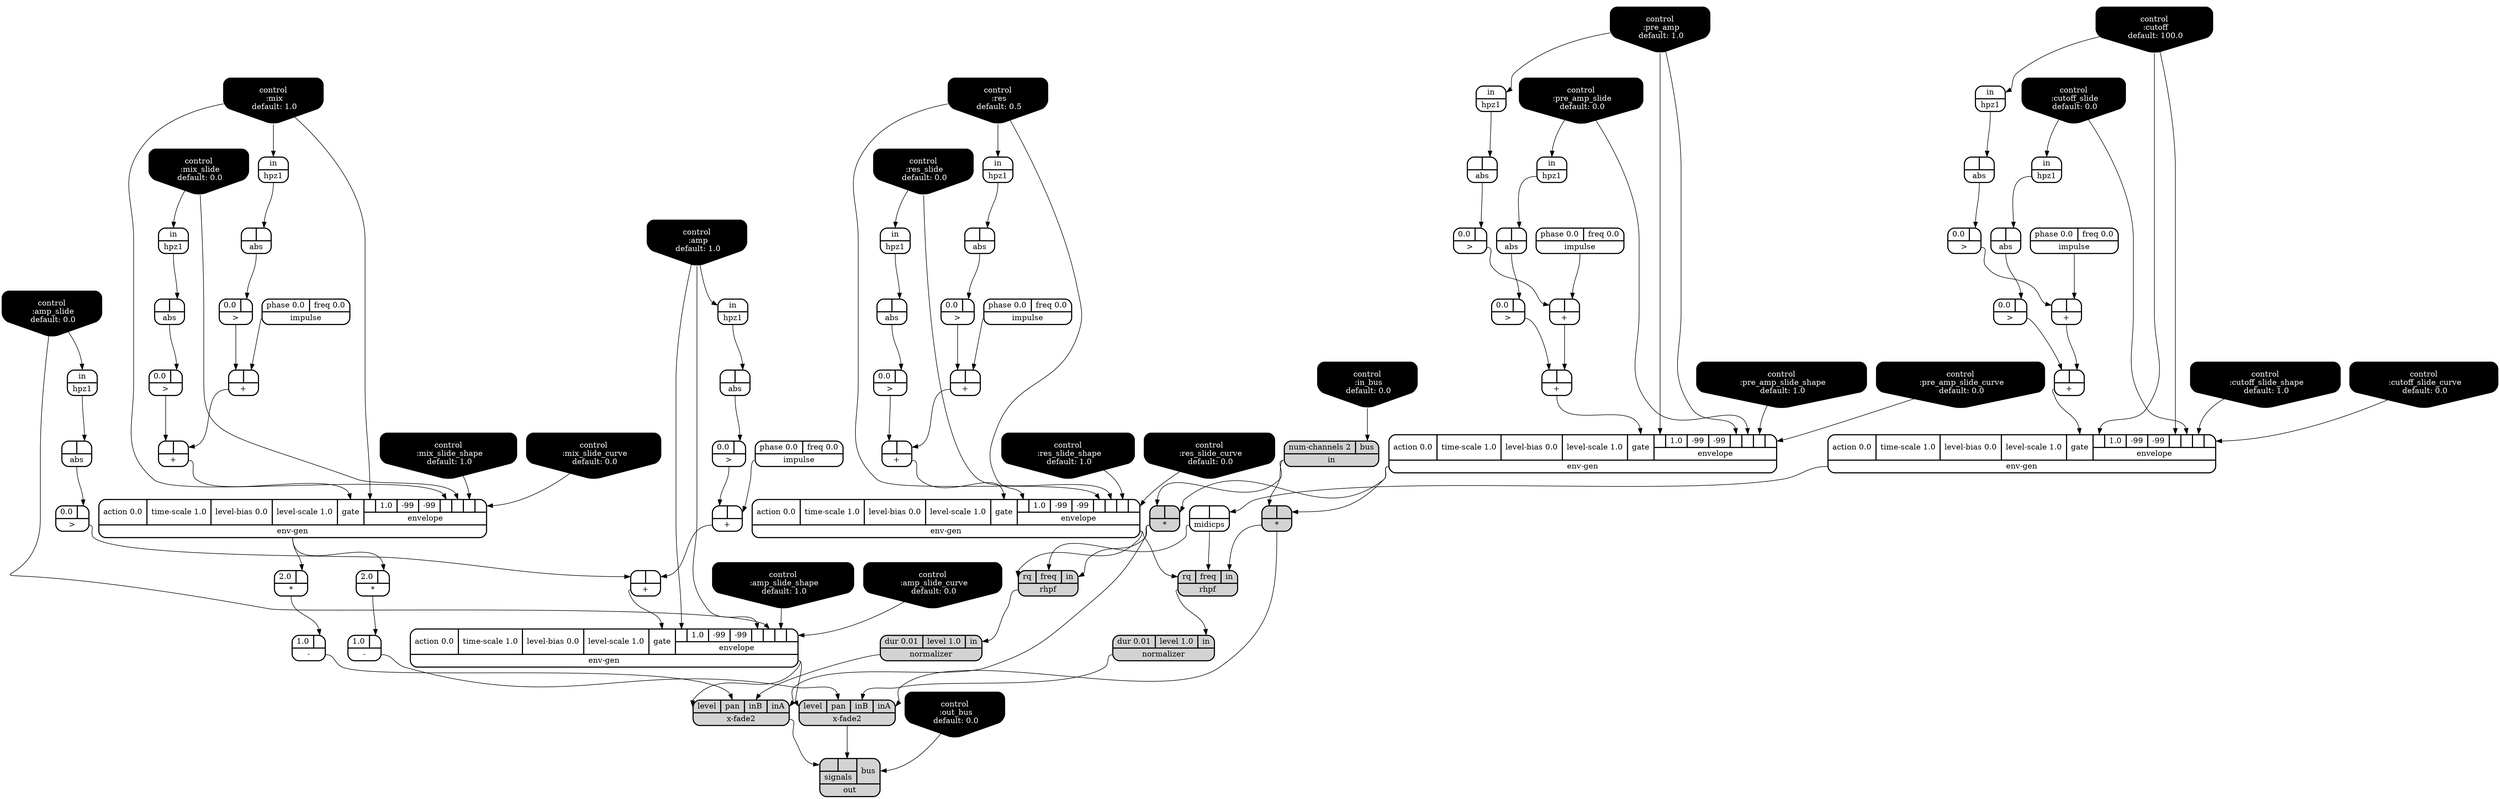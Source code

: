 digraph synthdef {
70 [label = "{{ <b> |<a> } |<__UG_NAME__>* }" style="filled, bold, rounded"  shape=record rankdir=LR];
76 [label = "{{ <b> |<a> } |<__UG_NAME__>* }" style="filled, bold, rounded"  shape=record rankdir=LR];
79 [label = "{{ <b> 2.0|<a> } |<__UG_NAME__>* }" style="bold, rounded" shape=record rankdir=LR];
83 [label = "{{ <b> 2.0|<a> } |<__UG_NAME__>* }" style="bold, rounded" shape=record rankdir=LR];
26 [label = "{{ <b> |<a> } |<__UG_NAME__>+ }" style="bold, rounded" shape=record rankdir=LR];
30 [label = "{{ <b> |<a> } |<__UG_NAME__>+ }" style="bold, rounded" shape=record rankdir=LR];
36 [label = "{{ <b> |<a> } |<__UG_NAME__>+ }" style="bold, rounded" shape=record rankdir=LR];
40 [label = "{{ <b> |<a> } |<__UG_NAME__>+ }" style="bold, rounded" shape=record rankdir=LR];
52 [label = "{{ <b> |<a> } |<__UG_NAME__>+ }" style="bold, rounded" shape=record rankdir=LR];
54 [label = "{{ <b> |<a> } |<__UG_NAME__>+ }" style="bold, rounded" shape=record rankdir=LR];
59 [label = "{{ <b> |<a> } |<__UG_NAME__>+ }" style="bold, rounded" shape=record rankdir=LR];
60 [label = "{{ <b> |<a> } |<__UG_NAME__>+ }" style="bold, rounded" shape=record rankdir=LR];
65 [label = "{{ <b> |<a> } |<__UG_NAME__>+ }" style="bold, rounded" shape=record rankdir=LR];
67 [label = "{{ <b> |<a> } |<__UG_NAME__>+ }" style="bold, rounded" shape=record rankdir=LR];
80 [label = "{{ <b> 1.0|<a> } |<__UG_NAME__>- }" style="bold, rounded" shape=record rankdir=LR];
84 [label = "{{ <b> 1.0|<a> } |<__UG_NAME__>- }" style="bold, rounded" shape=record rankdir=LR];
25 [label = "{{ <b> 0.0|<a> } |<__UG_NAME__>\> }" style="bold, rounded" shape=record rankdir=LR];
29 [label = "{{ <b> 0.0|<a> } |<__UG_NAME__>\> }" style="bold, rounded" shape=record rankdir=LR];
35 [label = "{{ <b> 0.0|<a> } |<__UG_NAME__>\> }" style="bold, rounded" shape=record rankdir=LR];
39 [label = "{{ <b> 0.0|<a> } |<__UG_NAME__>\> }" style="bold, rounded" shape=record rankdir=LR];
43 [label = "{{ <b> 0.0|<a> } |<__UG_NAME__>\> }" style="bold, rounded" shape=record rankdir=LR];
51 [label = "{{ <b> 0.0|<a> } |<__UG_NAME__>\> }" style="bold, rounded" shape=record rankdir=LR];
53 [label = "{{ <b> 0.0|<a> } |<__UG_NAME__>\> }" style="bold, rounded" shape=record rankdir=LR];
58 [label = "{{ <b> 0.0|<a> } |<__UG_NAME__>\> }" style="bold, rounded" shape=record rankdir=LR];
64 [label = "{{ <b> 0.0|<a> } |<__UG_NAME__>\> }" style="bold, rounded" shape=record rankdir=LR];
66 [label = "{{ <b> 0.0|<a> } |<__UG_NAME__>\> }" style="bold, rounded" shape=record rankdir=LR];
24 [label = "{{ <b> |<a> } |<__UG_NAME__>abs }" style="bold, rounded" shape=record rankdir=LR];
28 [label = "{{ <b> |<a> } |<__UG_NAME__>abs }" style="bold, rounded" shape=record rankdir=LR];
34 [label = "{{ <b> |<a> } |<__UG_NAME__>abs }" style="bold, rounded" shape=record rankdir=LR];
38 [label = "{{ <b> |<a> } |<__UG_NAME__>abs }" style="bold, rounded" shape=record rankdir=LR];
42 [label = "{{ <b> |<a> } |<__UG_NAME__>abs }" style="bold, rounded" shape=record rankdir=LR];
45 [label = "{{ <b> |<a> } |<__UG_NAME__>abs }" style="bold, rounded" shape=record rankdir=LR];
47 [label = "{{ <b> |<a> } |<__UG_NAME__>abs }" style="bold, rounded" shape=record rankdir=LR];
50 [label = "{{ <b> |<a> } |<__UG_NAME__>abs }" style="bold, rounded" shape=record rankdir=LR];
57 [label = "{{ <b> |<a> } |<__UG_NAME__>abs }" style="bold, rounded" shape=record rankdir=LR];
63 [label = "{{ <b> |<a> } |<__UG_NAME__>abs }" style="bold, rounded" shape=record rankdir=LR];
0 [label = "control
 :amp
 default: 1.0" shape=invhouse style="rounded, filled, bold" fillcolor=black fontcolor=white ]; 
1 [label = "control
 :amp_slide
 default: 0.0" shape=invhouse style="rounded, filled, bold" fillcolor=black fontcolor=white ]; 
2 [label = "control
 :amp_slide_shape
 default: 1.0" shape=invhouse style="rounded, filled, bold" fillcolor=black fontcolor=white ]; 
3 [label = "control
 :amp_slide_curve
 default: 0.0" shape=invhouse style="rounded, filled, bold" fillcolor=black fontcolor=white ]; 
4 [label = "control
 :mix
 default: 1.0" shape=invhouse style="rounded, filled, bold" fillcolor=black fontcolor=white ]; 
5 [label = "control
 :mix_slide
 default: 0.0" shape=invhouse style="rounded, filled, bold" fillcolor=black fontcolor=white ]; 
6 [label = "control
 :mix_slide_shape
 default: 1.0" shape=invhouse style="rounded, filled, bold" fillcolor=black fontcolor=white ]; 
7 [label = "control
 :mix_slide_curve
 default: 0.0" shape=invhouse style="rounded, filled, bold" fillcolor=black fontcolor=white ]; 
8 [label = "control
 :pre_amp
 default: 1.0" shape=invhouse style="rounded, filled, bold" fillcolor=black fontcolor=white ]; 
9 [label = "control
 :pre_amp_slide
 default: 0.0" shape=invhouse style="rounded, filled, bold" fillcolor=black fontcolor=white ]; 
10 [label = "control
 :pre_amp_slide_shape
 default: 1.0" shape=invhouse style="rounded, filled, bold" fillcolor=black fontcolor=white ]; 
11 [label = "control
 :pre_amp_slide_curve
 default: 0.0" shape=invhouse style="rounded, filled, bold" fillcolor=black fontcolor=white ]; 
12 [label = "control
 :cutoff
 default: 100.0" shape=invhouse style="rounded, filled, bold" fillcolor=black fontcolor=white ]; 
13 [label = "control
 :cutoff_slide
 default: 0.0" shape=invhouse style="rounded, filled, bold" fillcolor=black fontcolor=white ]; 
14 [label = "control
 :cutoff_slide_shape
 default: 1.0" shape=invhouse style="rounded, filled, bold" fillcolor=black fontcolor=white ]; 
15 [label = "control
 :cutoff_slide_curve
 default: 0.0" shape=invhouse style="rounded, filled, bold" fillcolor=black fontcolor=white ]; 
16 [label = "control
 :res
 default: 0.5" shape=invhouse style="rounded, filled, bold" fillcolor=black fontcolor=white ]; 
17 [label = "control
 :res_slide
 default: 0.0" shape=invhouse style="rounded, filled, bold" fillcolor=black fontcolor=white ]; 
18 [label = "control
 :res_slide_shape
 default: 1.0" shape=invhouse style="rounded, filled, bold" fillcolor=black fontcolor=white ]; 
19 [label = "control
 :res_slide_curve
 default: 0.0" shape=invhouse style="rounded, filled, bold" fillcolor=black fontcolor=white ]; 
20 [label = "control
 :in_bus
 default: 0.0" shape=invhouse style="rounded, filled, bold" fillcolor=black fontcolor=white ]; 
21 [label = "control
 :out_bus
 default: 0.0" shape=invhouse style="rounded, filled, bold" fillcolor=black fontcolor=white ]; 
55 [label = "{{ <action> action 0.0|<time____scale> time-scale 1.0|<level____bias> level-bias 0.0|<level____scale> level-scale 1.0|<gate> gate|{{<envelope___control___0>|1.0|-99|-99|<envelope___control___4>|<envelope___control___5>|<envelope___control___6>|<envelope___control___7>}|envelope}} |<__UG_NAME__>env-gen }" style="bold, rounded" shape=record rankdir=LR];
68 [label = "{{ <action> action 0.0|<time____scale> time-scale 1.0|<level____bias> level-bias 0.0|<level____scale> level-scale 1.0|<gate> gate|{{<envelope___control___0>|1.0|-99|-99|<envelope___control___4>|<envelope___control___5>|<envelope___control___6>|<envelope___control___7>}|envelope}} |<__UG_NAME__>env-gen }" style="bold, rounded" shape=record rankdir=LR];
71 [label = "{{ <action> action 0.0|<time____scale> time-scale 1.0|<level____bias> level-bias 0.0|<level____scale> level-scale 1.0|<gate> gate|{{<envelope___control___0>|1.0|-99|-99|<envelope___control___4>|<envelope___control___5>|<envelope___control___6>|<envelope___control___7>}|envelope}} |<__UG_NAME__>env-gen }" style="bold, rounded" shape=record rankdir=LR];
73 [label = "{{ <action> action 0.0|<time____scale> time-scale 1.0|<level____bias> level-bias 0.0|<level____scale> level-scale 1.0|<gate> gate|{{<envelope___control___0>|1.0|-99|-99|<envelope___control___4>|<envelope___control___5>|<envelope___control___6>|<envelope___control___7>}|envelope}} |<__UG_NAME__>env-gen }" style="bold, rounded" shape=record rankdir=LR];
81 [label = "{{ <action> action 0.0|<time____scale> time-scale 1.0|<level____bias> level-bias 0.0|<level____scale> level-scale 1.0|<gate> gate|{{<envelope___control___0>|1.0|-99|-99|<envelope___control___4>|<envelope___control___5>|<envelope___control___6>|<envelope___control___7>}|envelope}} |<__UG_NAME__>env-gen }" style="bold, rounded" shape=record rankdir=LR];
23 [label = "{{ <in> in} |<__UG_NAME__>hpz1 }" style="bold, rounded" shape=record rankdir=LR];
27 [label = "{{ <in> in} |<__UG_NAME__>hpz1 }" style="bold, rounded" shape=record rankdir=LR];
31 [label = "{{ <in> in} |<__UG_NAME__>hpz1 }" style="bold, rounded" shape=record rankdir=LR];
33 [label = "{{ <in> in} |<__UG_NAME__>hpz1 }" style="bold, rounded" shape=record rankdir=LR];
37 [label = "{{ <in> in} |<__UG_NAME__>hpz1 }" style="bold, rounded" shape=record rankdir=LR];
41 [label = "{{ <in> in} |<__UG_NAME__>hpz1 }" style="bold, rounded" shape=record rankdir=LR];
44 [label = "{{ <in> in} |<__UG_NAME__>hpz1 }" style="bold, rounded" shape=record rankdir=LR];
46 [label = "{{ <in> in} |<__UG_NAME__>hpz1 }" style="bold, rounded" shape=record rankdir=LR];
49 [label = "{{ <in> in} |<__UG_NAME__>hpz1 }" style="bold, rounded" shape=record rankdir=LR];
62 [label = "{{ <in> in} |<__UG_NAME__>hpz1 }" style="bold, rounded" shape=record rankdir=LR];
22 [label = "{{ <phase> phase 0.0|<freq> freq 0.0} |<__UG_NAME__>impulse }" style="bold, rounded" shape=record rankdir=LR];
32 [label = "{{ <phase> phase 0.0|<freq> freq 0.0} |<__UG_NAME__>impulse }" style="bold, rounded" shape=record rankdir=LR];
48 [label = "{{ <phase> phase 0.0|<freq> freq 0.0} |<__UG_NAME__>impulse }" style="bold, rounded" shape=record rankdir=LR];
56 [label = "{{ <phase> phase 0.0|<freq> freq 0.0} |<__UG_NAME__>impulse }" style="bold, rounded" shape=record rankdir=LR];
61 [label = "{{ <phase> phase 0.0|<freq> freq 0.0} |<__UG_NAME__>impulse }" style="bold, rounded" shape=record rankdir=LR];
69 [label = "{{ <num____channels> num-channels 2|<bus> bus} |<__UG_NAME__>in }" style="filled, bold, rounded"  shape=record rankdir=LR];
72 [label = "{{ <b> |<a> } |<__UG_NAME__>midicps }" style="bold, rounded" shape=record rankdir=LR];
75 [label = "{{ <dur> dur 0.01|<level> level 1.0|<in> in} |<__UG_NAME__>normalizer }" style="filled, bold, rounded"  shape=record rankdir=LR];
78 [label = "{{ <dur> dur 0.01|<level> level 1.0|<in> in} |<__UG_NAME__>normalizer }" style="filled, bold, rounded"  shape=record rankdir=LR];
86 [label = "{{ {{<signals___x____fade2___0>|<signals___x____fade2___1>}|signals}|<bus> bus} |<__UG_NAME__>out }" style="filled, bold, rounded"  shape=record rankdir=LR];
74 [label = "{{ <rq> rq|<freq> freq|<in> in} |<__UG_NAME__>rhpf }" style="filled, bold, rounded"  shape=record rankdir=LR];
77 [label = "{{ <rq> rq|<freq> freq|<in> in} |<__UG_NAME__>rhpf }" style="filled, bold, rounded"  shape=record rankdir=LR];
82 [label = "{{ <level> level|<pan> pan|<inb> inB|<ina> inA} |<__UG_NAME__>x-fade2 }" style="filled, bold, rounded"  shape=record rankdir=LR];
85 [label = "{{ <level> level|<pan> pan|<inb> inB|<ina> inA} |<__UG_NAME__>x-fade2 }" style="filled, bold, rounded"  shape=record rankdir=LR];

68:__UG_NAME__ -> 70:a ;
69:__UG_NAME__ -> 70:b ;
68:__UG_NAME__ -> 76:a ;
69:__UG_NAME__ -> 76:b ;
55:__UG_NAME__ -> 79:a ;
55:__UG_NAME__ -> 83:a ;
22:__UG_NAME__ -> 26:a ;
25:__UG_NAME__ -> 26:b ;
26:__UG_NAME__ -> 30:a ;
29:__UG_NAME__ -> 30:b ;
32:__UG_NAME__ -> 36:a ;
35:__UG_NAME__ -> 36:b ;
36:__UG_NAME__ -> 40:a ;
39:__UG_NAME__ -> 40:b ;
48:__UG_NAME__ -> 52:a ;
51:__UG_NAME__ -> 52:b ;
52:__UG_NAME__ -> 54:a ;
53:__UG_NAME__ -> 54:b ;
56:__UG_NAME__ -> 59:a ;
58:__UG_NAME__ -> 59:b ;
59:__UG_NAME__ -> 60:a ;
43:__UG_NAME__ -> 60:b ;
61:__UG_NAME__ -> 65:a ;
64:__UG_NAME__ -> 65:b ;
65:__UG_NAME__ -> 67:a ;
66:__UG_NAME__ -> 67:b ;
79:__UG_NAME__ -> 80:a ;
83:__UG_NAME__ -> 84:a ;
24:__UG_NAME__ -> 25:a ;
28:__UG_NAME__ -> 29:a ;
34:__UG_NAME__ -> 35:a ;
38:__UG_NAME__ -> 39:a ;
42:__UG_NAME__ -> 43:a ;
50:__UG_NAME__ -> 51:a ;
45:__UG_NAME__ -> 53:a ;
57:__UG_NAME__ -> 58:a ;
63:__UG_NAME__ -> 64:a ;
47:__UG_NAME__ -> 66:a ;
23:__UG_NAME__ -> 24:a ;
27:__UG_NAME__ -> 28:a ;
33:__UG_NAME__ -> 34:a ;
37:__UG_NAME__ -> 38:a ;
41:__UG_NAME__ -> 42:a ;
44:__UG_NAME__ -> 45:a ;
46:__UG_NAME__ -> 47:a ;
49:__UG_NAME__ -> 50:a ;
31:__UG_NAME__ -> 57:a ;
62:__UG_NAME__ -> 63:a ;
4:__UG_NAME__ -> 55:envelope___control___0 ;
4:__UG_NAME__ -> 55:envelope___control___4 ;
5:__UG_NAME__ -> 55:envelope___control___5 ;
6:__UG_NAME__ -> 55:envelope___control___6 ;
7:__UG_NAME__ -> 55:envelope___control___7 ;
54:__UG_NAME__ -> 55:gate ;
8:__UG_NAME__ -> 68:envelope___control___0 ;
8:__UG_NAME__ -> 68:envelope___control___4 ;
9:__UG_NAME__ -> 68:envelope___control___5 ;
10:__UG_NAME__ -> 68:envelope___control___6 ;
11:__UG_NAME__ -> 68:envelope___control___7 ;
67:__UG_NAME__ -> 68:gate ;
12:__UG_NAME__ -> 71:envelope___control___0 ;
12:__UG_NAME__ -> 71:envelope___control___4 ;
13:__UG_NAME__ -> 71:envelope___control___5 ;
14:__UG_NAME__ -> 71:envelope___control___6 ;
15:__UG_NAME__ -> 71:envelope___control___7 ;
30:__UG_NAME__ -> 71:gate ;
16:__UG_NAME__ -> 73:envelope___control___0 ;
16:__UG_NAME__ -> 73:envelope___control___4 ;
17:__UG_NAME__ -> 73:envelope___control___5 ;
18:__UG_NAME__ -> 73:envelope___control___6 ;
19:__UG_NAME__ -> 73:envelope___control___7 ;
40:__UG_NAME__ -> 73:gate ;
0:__UG_NAME__ -> 81:envelope___control___0 ;
0:__UG_NAME__ -> 81:envelope___control___4 ;
1:__UG_NAME__ -> 81:envelope___control___5 ;
2:__UG_NAME__ -> 81:envelope___control___6 ;
3:__UG_NAME__ -> 81:envelope___control___7 ;
60:__UG_NAME__ -> 81:gate ;
12:__UG_NAME__ -> 23:in ;
13:__UG_NAME__ -> 27:in ;
0:__UG_NAME__ -> 31:in ;
16:__UG_NAME__ -> 33:in ;
17:__UG_NAME__ -> 37:in ;
1:__UG_NAME__ -> 41:in ;
5:__UG_NAME__ -> 44:in ;
9:__UG_NAME__ -> 46:in ;
4:__UG_NAME__ -> 49:in ;
8:__UG_NAME__ -> 62:in ;
20:__UG_NAME__ -> 69:bus ;
71:__UG_NAME__ -> 72:a ;
74:__UG_NAME__ -> 75:in ;
77:__UG_NAME__ -> 78:in ;
21:__UG_NAME__ -> 86:bus ;
85:__UG_NAME__ -> 86:signals___x____fade2___0 ;
82:__UG_NAME__ -> 86:signals___x____fade2___1 ;
70:__UG_NAME__ -> 74:in ;
72:__UG_NAME__ -> 74:freq ;
73:__UG_NAME__ -> 74:rq ;
76:__UG_NAME__ -> 77:in ;
72:__UG_NAME__ -> 77:freq ;
73:__UG_NAME__ -> 77:rq ;
76:__UG_NAME__ -> 82:ina ;
78:__UG_NAME__ -> 82:inb ;
80:__UG_NAME__ -> 82:pan ;
81:__UG_NAME__ -> 82:level ;
70:__UG_NAME__ -> 85:ina ;
75:__UG_NAME__ -> 85:inb ;
84:__UG_NAME__ -> 85:pan ;
81:__UG_NAME__ -> 85:level ;

}